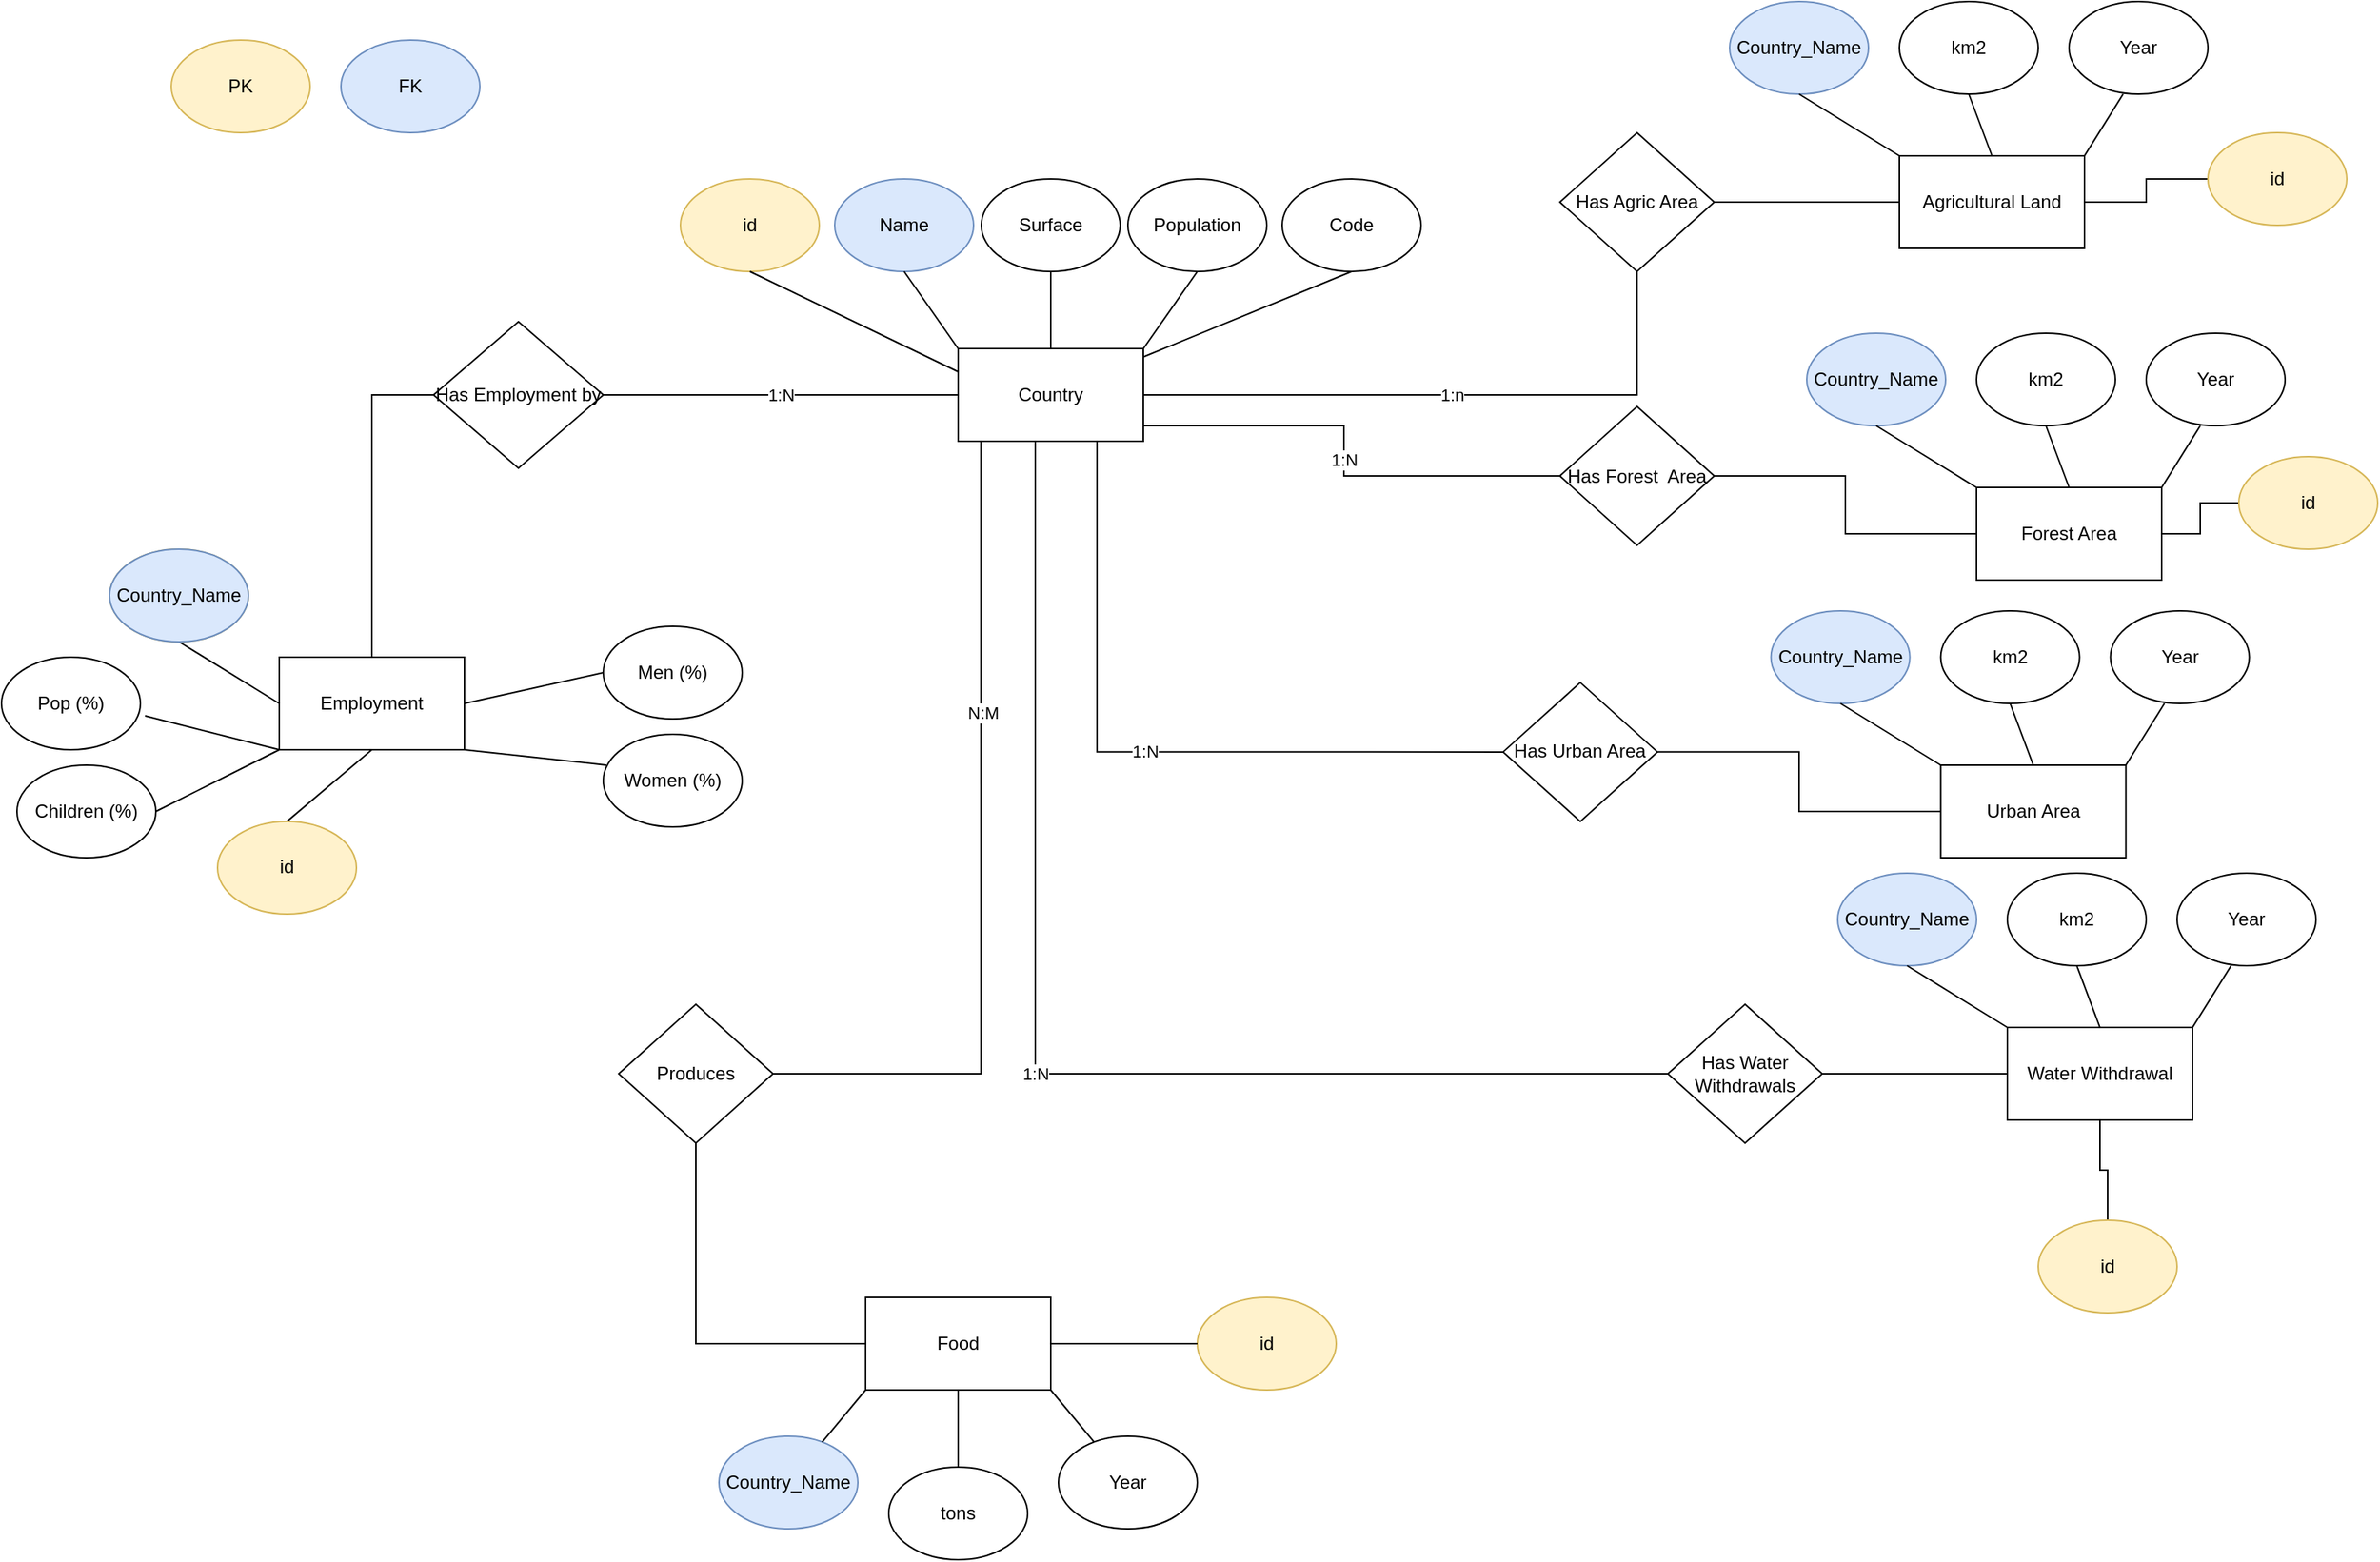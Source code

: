 <mxfile version="15.9.4" type="device"><diagram id="LFOssBf-Iqy-pYztze1p" name="Page-1"><mxGraphModel dx="2355" dy="1455" grid="1" gridSize="10" guides="1" tooltips="1" connect="1" arrows="1" fold="1" page="1" pageScale="1" pageWidth="1654" pageHeight="1169" math="0" shadow="0"><root><mxCell id="0"/><mxCell id="1" parent="0"/><mxCell id="KLTarPtfbYYSUBeI-vb6-21" value="1:n" style="edgeStyle=orthogonalEdgeStyle;rounded=0;orthogonalLoop=1;jettySize=auto;html=1;endArrow=none;endFill=0;" parent="1" source="KLTarPtfbYYSUBeI-vb6-1" target="KLTarPtfbYYSUBeI-vb6-19" edge="1"><mxGeometry relative="1" as="geometry"/></mxCell><mxCell id="KLTarPtfbYYSUBeI-vb6-38" value="1:N" style="edgeStyle=orthogonalEdgeStyle;rounded=0;orthogonalLoop=1;jettySize=auto;html=1;endArrow=none;endFill=0;" parent="1" source="KLTarPtfbYYSUBeI-vb6-1" target="KLTarPtfbYYSUBeI-vb6-37" edge="1"><mxGeometry relative="1" as="geometry"/></mxCell><mxCell id="KLTarPtfbYYSUBeI-vb6-92" value="1:N" style="edgeStyle=orthogonalEdgeStyle;rounded=0;orthogonalLoop=1;jettySize=auto;html=1;endArrow=none;endFill=0;" parent="1" source="KLTarPtfbYYSUBeI-vb6-1" target="KLTarPtfbYYSUBeI-vb6-63" edge="1"><mxGeometry relative="1" as="geometry"><Array as="points"><mxPoint x="900" y="295"/></Array></mxGeometry></mxCell><mxCell id="KLTarPtfbYYSUBeI-vb6-94" value="1:N" style="edgeStyle=orthogonalEdgeStyle;rounded=0;orthogonalLoop=1;jettySize=auto;html=1;entryX=0;entryY=0.5;entryDx=0;entryDy=0;exitX=0.75;exitY=1;exitDx=0;exitDy=0;endArrow=none;endFill=0;" parent="1" source="KLTarPtfbYYSUBeI-vb6-1" target="KLTarPtfbYYSUBeI-vb6-73" edge="1"><mxGeometry relative="1" as="geometry"/></mxCell><mxCell id="KLTarPtfbYYSUBeI-vb6-95" value="1:N" style="edgeStyle=orthogonalEdgeStyle;rounded=0;orthogonalLoop=1;jettySize=auto;html=1;entryX=0;entryY=0.5;entryDx=0;entryDy=0;endArrow=none;endFill=0;" parent="1" source="KLTarPtfbYYSUBeI-vb6-1" target="KLTarPtfbYYSUBeI-vb6-83" edge="1"><mxGeometry relative="1" as="geometry"><Array as="points"><mxPoint x="700" y="715"/></Array></mxGeometry></mxCell><mxCell id="KLTarPtfbYYSUBeI-vb6-1" value="Country" style="rounded=0;whiteSpace=wrap;html=1;" parent="1" vertex="1"><mxGeometry x="650" y="245" width="120" height="60" as="geometry"/></mxCell><mxCell id="KLTarPtfbYYSUBeI-vb6-2" value="Name" style="ellipse;whiteSpace=wrap;html=1;fillColor=#dae8fc;strokeColor=#6c8ebf;" parent="1" vertex="1"><mxGeometry x="570" y="135" width="90" height="60" as="geometry"/></mxCell><mxCell id="KLTarPtfbYYSUBeI-vb6-5" value="" style="endArrow=none;html=1;rounded=0;entryX=0;entryY=0;entryDx=0;entryDy=0;exitX=0.5;exitY=1;exitDx=0;exitDy=0;" parent="1" source="KLTarPtfbYYSUBeI-vb6-2" target="KLTarPtfbYYSUBeI-vb6-1" edge="1"><mxGeometry width="50" height="50" relative="1" as="geometry"><mxPoint x="580" y="175" as="sourcePoint"/><mxPoint x="830" y="235" as="targetPoint"/></mxGeometry></mxCell><mxCell id="KLTarPtfbYYSUBeI-vb6-6" value="PK" style="ellipse;whiteSpace=wrap;html=1;fillColor=#fff2cc;strokeColor=#d6b656;" parent="1" vertex="1"><mxGeometry x="140" y="45" width="90" height="60" as="geometry"/></mxCell><mxCell id="KLTarPtfbYYSUBeI-vb6-7" value="FK" style="ellipse;whiteSpace=wrap;html=1;fillColor=#dae8fc;strokeColor=#6c8ebf;" parent="1" vertex="1"><mxGeometry x="250" y="45" width="90" height="60" as="geometry"/></mxCell><mxCell id="KLTarPtfbYYSUBeI-vb6-9" value="Surface" style="ellipse;whiteSpace=wrap;html=1;" parent="1" vertex="1"><mxGeometry x="665" y="135" width="90" height="60" as="geometry"/></mxCell><mxCell id="KLTarPtfbYYSUBeI-vb6-10" value="" style="endArrow=none;html=1;rounded=0;exitX=0.5;exitY=1;exitDx=0;exitDy=0;entryX=0.5;entryY=0;entryDx=0;entryDy=0;" parent="1" source="KLTarPtfbYYSUBeI-vb6-9" target="KLTarPtfbYYSUBeI-vb6-1" edge="1"><mxGeometry width="50" height="50" relative="1" as="geometry"><mxPoint x="900" y="255" as="sourcePoint"/><mxPoint x="660" y="215" as="targetPoint"/></mxGeometry></mxCell><mxCell id="KLTarPtfbYYSUBeI-vb6-15" value="Population" style="ellipse;whiteSpace=wrap;html=1;" parent="1" vertex="1"><mxGeometry x="760" y="135" width="90" height="60" as="geometry"/></mxCell><mxCell id="KLTarPtfbYYSUBeI-vb6-16" value="" style="endArrow=none;html=1;rounded=0;exitX=0.5;exitY=1;exitDx=0;exitDy=0;entryX=1;entryY=0;entryDx=0;entryDy=0;" parent="1" source="KLTarPtfbYYSUBeI-vb6-15" target="KLTarPtfbYYSUBeI-vb6-1" edge="1"><mxGeometry width="50" height="50" relative="1" as="geometry"><mxPoint x="1050" y="255" as="sourcePoint"/><mxPoint x="860" y="245" as="targetPoint"/></mxGeometry></mxCell><mxCell id="KLTarPtfbYYSUBeI-vb6-29" style="edgeStyle=orthogonalEdgeStyle;rounded=0;orthogonalLoop=1;jettySize=auto;html=1;endArrow=none;endFill=0;" parent="1" source="KLTarPtfbYYSUBeI-vb6-19" target="KLTarPtfbYYSUBeI-vb6-26" edge="1"><mxGeometry relative="1" as="geometry"/></mxCell><mxCell id="KLTarPtfbYYSUBeI-vb6-19" value="Has Agric Area" style="rhombus;whiteSpace=wrap;html=1;" parent="1" vertex="1"><mxGeometry x="1040" y="105" width="100" height="90" as="geometry"/></mxCell><mxCell id="KLTarPtfbYYSUBeI-vb6-22" value="id" style="ellipse;whiteSpace=wrap;html=1;fillColor=#fff2cc;strokeColor=#d6b656;" parent="1" vertex="1"><mxGeometry x="470" y="135" width="90" height="60" as="geometry"/></mxCell><mxCell id="KLTarPtfbYYSUBeI-vb6-23" value="" style="endArrow=none;html=1;rounded=0;exitX=0.5;exitY=1;exitDx=0;exitDy=0;entryX=0;entryY=0.25;entryDx=0;entryDy=0;" parent="1" source="KLTarPtfbYYSUBeI-vb6-22" target="KLTarPtfbYYSUBeI-vb6-1" edge="1"><mxGeometry width="50" height="50" relative="1" as="geometry"><mxPoint x="760" y="255" as="sourcePoint"/><mxPoint x="480" y="245" as="targetPoint"/></mxGeometry></mxCell><mxCell id="KLTarPtfbYYSUBeI-vb6-24" value="Code" style="ellipse;whiteSpace=wrap;html=1;" parent="1" vertex="1"><mxGeometry x="860" y="135" width="90" height="60" as="geometry"/></mxCell><mxCell id="KLTarPtfbYYSUBeI-vb6-25" value="" style="endArrow=none;html=1;rounded=0;exitX=0.5;exitY=1;exitDx=0;exitDy=0;" parent="1" source="KLTarPtfbYYSUBeI-vb6-24" target="KLTarPtfbYYSUBeI-vb6-1" edge="1"><mxGeometry width="50" height="50" relative="1" as="geometry"><mxPoint x="1150" y="255" as="sourcePoint"/><mxPoint x="870" y="245" as="targetPoint"/></mxGeometry></mxCell><mxCell id="-rOPIiMUw2tBlmbZHk7M-11" value="" style="edgeStyle=orthogonalEdgeStyle;rounded=0;orthogonalLoop=1;jettySize=auto;html=1;endArrow=none;endFill=0;" edge="1" parent="1" source="KLTarPtfbYYSUBeI-vb6-26" target="-rOPIiMUw2tBlmbZHk7M-3"><mxGeometry relative="1" as="geometry"/></mxCell><mxCell id="KLTarPtfbYYSUBeI-vb6-26" value="Agricultural Land" style="rounded=0;whiteSpace=wrap;html=1;" parent="1" vertex="1"><mxGeometry x="1260" y="120" width="120" height="60" as="geometry"/></mxCell><mxCell id="KLTarPtfbYYSUBeI-vb6-30" value="Country_Name" style="ellipse;whiteSpace=wrap;html=1;fillColor=#dae8fc;strokeColor=#6c8ebf;" parent="1" vertex="1"><mxGeometry x="1150" y="20" width="90" height="60" as="geometry"/></mxCell><mxCell id="KLTarPtfbYYSUBeI-vb6-31" value="" style="endArrow=none;html=1;rounded=0;exitX=0.5;exitY=1;exitDx=0;exitDy=0;entryX=0;entryY=0;entryDx=0;entryDy=0;" parent="1" source="KLTarPtfbYYSUBeI-vb6-30" target="KLTarPtfbYYSUBeI-vb6-26" edge="1"><mxGeometry width="50" height="50" relative="1" as="geometry"><mxPoint x="1490" y="115" as="sourcePoint"/><mxPoint x="1380" y="120" as="targetPoint"/></mxGeometry></mxCell><mxCell id="KLTarPtfbYYSUBeI-vb6-32" value="Year" style="ellipse;whiteSpace=wrap;html=1;" parent="1" vertex="1"><mxGeometry x="1370" y="20" width="90" height="60" as="geometry"/></mxCell><mxCell id="KLTarPtfbYYSUBeI-vb6-33" value="" style="endArrow=none;html=1;rounded=0;exitX=0.5;exitY=1;exitDx=0;exitDy=0;entryX=1;entryY=0;entryDx=0;entryDy=0;" parent="1" target="KLTarPtfbYYSUBeI-vb6-26" edge="1"><mxGeometry width="50" height="50" relative="1" as="geometry"><mxPoint x="1405" y="80" as="sourcePoint"/><mxPoint x="1410" y="120" as="targetPoint"/></mxGeometry></mxCell><mxCell id="KLTarPtfbYYSUBeI-vb6-34" value="km2" style="ellipse;whiteSpace=wrap;html=1;" parent="1" vertex="1"><mxGeometry x="1260" y="20" width="90" height="60" as="geometry"/></mxCell><mxCell id="KLTarPtfbYYSUBeI-vb6-35" value="" style="endArrow=none;html=1;rounded=0;exitX=0.5;exitY=1;exitDx=0;exitDy=0;entryX=0.5;entryY=0;entryDx=0;entryDy=0;" parent="1" source="KLTarPtfbYYSUBeI-vb6-34" target="KLTarPtfbYYSUBeI-vb6-26" edge="1"><mxGeometry width="50" height="50" relative="1" as="geometry"><mxPoint x="1590" y="105" as="sourcePoint"/><mxPoint x="1360" y="110" as="targetPoint"/></mxGeometry></mxCell><mxCell id="KLTarPtfbYYSUBeI-vb6-44" value="" style="edgeStyle=orthogonalEdgeStyle;rounded=0;orthogonalLoop=1;jettySize=auto;html=1;exitX=0;exitY=0.5;exitDx=0;exitDy=0;strokeColor=default;endArrow=none;endFill=0;" parent="1" source="KLTarPtfbYYSUBeI-vb6-37" target="KLTarPtfbYYSUBeI-vb6-40" edge="1"><mxGeometry relative="1" as="geometry"><mxPoint x="270" y="400" as="sourcePoint"/><Array as="points"><mxPoint x="270" y="275"/></Array></mxGeometry></mxCell><mxCell id="KLTarPtfbYYSUBeI-vb6-37" value="Has Employment by" style="rhombus;whiteSpace=wrap;html=1;" parent="1" vertex="1"><mxGeometry x="310" y="227.5" width="110" height="95" as="geometry"/></mxCell><mxCell id="KLTarPtfbYYSUBeI-vb6-40" value="Employment" style="rounded=0;whiteSpace=wrap;html=1;" parent="1" vertex="1"><mxGeometry x="210" y="445" width="120" height="60" as="geometry"/></mxCell><mxCell id="KLTarPtfbYYSUBeI-vb6-41" value="Name" style="ellipse;whiteSpace=wrap;html=1;fillColor=#fff2cc;strokeColor=#d6b656;" parent="1" vertex="1"><mxGeometry x="100" y="375" width="90" height="60" as="geometry"/></mxCell><mxCell id="KLTarPtfbYYSUBeI-vb6-42" value="" style="endArrow=none;html=1;rounded=0;exitX=0.5;exitY=1;exitDx=0;exitDy=0;entryX=0;entryY=0.5;entryDx=0;entryDy=0;" parent="1" source="KLTarPtfbYYSUBeI-vb6-41" target="KLTarPtfbYYSUBeI-vb6-40" edge="1"><mxGeometry width="50" height="50" relative="1" as="geometry"><mxPoint x="265" y="590" as="sourcePoint"/><mxPoint x="75" y="580" as="targetPoint"/></mxGeometry></mxCell><mxCell id="KLTarPtfbYYSUBeI-vb6-45" value="Country_Name" style="ellipse;whiteSpace=wrap;html=1;fillColor=#dae8fc;strokeColor=#6c8ebf;" parent="1" vertex="1"><mxGeometry x="100" y="375" width="90" height="60" as="geometry"/></mxCell><mxCell id="KLTarPtfbYYSUBeI-vb6-48" value="" style="endArrow=none;html=1;rounded=0;exitX=1.033;exitY=0.633;exitDx=0;exitDy=0;entryX=0;entryY=1;entryDx=0;entryDy=0;exitPerimeter=0;" parent="1" source="KLTarPtfbYYSUBeI-vb6-49" target="KLTarPtfbYYSUBeI-vb6-40" edge="1"><mxGeometry width="50" height="50" relative="1" as="geometry"><mxPoint x="105" y="525" as="sourcePoint"/><mxPoint x="170" y="565" as="targetPoint"/></mxGeometry></mxCell><mxCell id="KLTarPtfbYYSUBeI-vb6-49" value="Pop (%)" style="ellipse;whiteSpace=wrap;html=1;" parent="1" vertex="1"><mxGeometry x="30" y="445" width="90" height="60" as="geometry"/></mxCell><mxCell id="KLTarPtfbYYSUBeI-vb6-52" value="" style="endArrow=none;html=1;rounded=0;exitX=1;exitY=0.5;exitDx=0;exitDy=0;" parent="1" source="KLTarPtfbYYSUBeI-vb6-53" edge="1"><mxGeometry width="50" height="50" relative="1" as="geometry"><mxPoint x="145" y="605" as="sourcePoint"/><mxPoint x="210" y="505" as="targetPoint"/></mxGeometry></mxCell><mxCell id="KLTarPtfbYYSUBeI-vb6-53" value="Children (%)" style="ellipse;whiteSpace=wrap;html=1;" parent="1" vertex="1"><mxGeometry x="40" y="515" width="90" height="60" as="geometry"/></mxCell><mxCell id="KLTarPtfbYYSUBeI-vb6-55" value="Men (%)" style="ellipse;whiteSpace=wrap;html=1;" parent="1" vertex="1"><mxGeometry x="420" y="425" width="90" height="60" as="geometry"/></mxCell><mxCell id="KLTarPtfbYYSUBeI-vb6-57" value="" style="endArrow=none;html=1;rounded=0;exitX=1;exitY=0.5;exitDx=0;exitDy=0;entryX=0;entryY=0.5;entryDx=0;entryDy=0;" parent="1" source="KLTarPtfbYYSUBeI-vb6-40" target="KLTarPtfbYYSUBeI-vb6-55" edge="1"><mxGeometry width="50" height="50" relative="1" as="geometry"><mxPoint x="340" y="515" as="sourcePoint"/><mxPoint x="390" y="465" as="targetPoint"/></mxGeometry></mxCell><mxCell id="KLTarPtfbYYSUBeI-vb6-58" value="Women (%)" style="ellipse;whiteSpace=wrap;html=1;" parent="1" vertex="1"><mxGeometry x="420" y="495" width="90" height="60" as="geometry"/></mxCell><mxCell id="KLTarPtfbYYSUBeI-vb6-59" value="" style="endArrow=none;html=1;rounded=0;exitX=1;exitY=1;exitDx=0;exitDy=0;entryX=0.022;entryY=0.333;entryDx=0;entryDy=0;entryPerimeter=0;" parent="1" source="KLTarPtfbYYSUBeI-vb6-40" target="KLTarPtfbYYSUBeI-vb6-58" edge="1"><mxGeometry width="50" height="50" relative="1" as="geometry"><mxPoint x="340" y="545" as="sourcePoint"/><mxPoint x="400" y="535" as="targetPoint"/></mxGeometry></mxCell><mxCell id="KLTarPtfbYYSUBeI-vb6-62" style="edgeStyle=orthogonalEdgeStyle;rounded=0;orthogonalLoop=1;jettySize=auto;html=1;endArrow=none;endFill=0;" parent="1" source="KLTarPtfbYYSUBeI-vb6-63" target="KLTarPtfbYYSUBeI-vb6-64" edge="1"><mxGeometry relative="1" as="geometry"/></mxCell><mxCell id="KLTarPtfbYYSUBeI-vb6-63" value="Has Forest&amp;nbsp; Area" style="rhombus;whiteSpace=wrap;html=1;" parent="1" vertex="1"><mxGeometry x="1040" y="282.5" width="100" height="90" as="geometry"/></mxCell><mxCell id="-rOPIiMUw2tBlmbZHk7M-10" value="" style="edgeStyle=orthogonalEdgeStyle;rounded=0;orthogonalLoop=1;jettySize=auto;html=1;endArrow=none;endFill=0;" edge="1" parent="1" source="KLTarPtfbYYSUBeI-vb6-64" target="-rOPIiMUw2tBlmbZHk7M-4"><mxGeometry relative="1" as="geometry"/></mxCell><mxCell id="KLTarPtfbYYSUBeI-vb6-64" value="Forest Area" style="rounded=0;whiteSpace=wrap;html=1;" parent="1" vertex="1"><mxGeometry x="1310" y="335" width="120" height="60" as="geometry"/></mxCell><mxCell id="KLTarPtfbYYSUBeI-vb6-65" value="Country_Name" style="ellipse;whiteSpace=wrap;html=1;fillColor=#dae8fc;strokeColor=#6c8ebf;" parent="1" vertex="1"><mxGeometry x="1200" y="235" width="90" height="60" as="geometry"/></mxCell><mxCell id="KLTarPtfbYYSUBeI-vb6-66" value="" style="endArrow=none;html=1;rounded=0;exitX=0.5;exitY=1;exitDx=0;exitDy=0;entryX=0;entryY=0;entryDx=0;entryDy=0;" parent="1" source="KLTarPtfbYYSUBeI-vb6-65" target="KLTarPtfbYYSUBeI-vb6-64" edge="1"><mxGeometry width="50" height="50" relative="1" as="geometry"><mxPoint x="1540" y="330" as="sourcePoint"/><mxPoint x="1430" y="335" as="targetPoint"/></mxGeometry></mxCell><mxCell id="KLTarPtfbYYSUBeI-vb6-67" value="Year" style="ellipse;whiteSpace=wrap;html=1;" parent="1" vertex="1"><mxGeometry x="1420" y="235" width="90" height="60" as="geometry"/></mxCell><mxCell id="KLTarPtfbYYSUBeI-vb6-68" value="" style="endArrow=none;html=1;rounded=0;exitX=0.5;exitY=1;exitDx=0;exitDy=0;entryX=1;entryY=0;entryDx=0;entryDy=0;" parent="1" target="KLTarPtfbYYSUBeI-vb6-64" edge="1"><mxGeometry width="50" height="50" relative="1" as="geometry"><mxPoint x="1455" y="295" as="sourcePoint"/><mxPoint x="1460" y="335" as="targetPoint"/></mxGeometry></mxCell><mxCell id="KLTarPtfbYYSUBeI-vb6-69" value="km2" style="ellipse;whiteSpace=wrap;html=1;" parent="1" vertex="1"><mxGeometry x="1310" y="235" width="90" height="60" as="geometry"/></mxCell><mxCell id="KLTarPtfbYYSUBeI-vb6-70" value="" style="endArrow=none;html=1;rounded=0;exitX=0.5;exitY=1;exitDx=0;exitDy=0;entryX=0.5;entryY=0;entryDx=0;entryDy=0;" parent="1" source="KLTarPtfbYYSUBeI-vb6-69" target="KLTarPtfbYYSUBeI-vb6-64" edge="1"><mxGeometry width="50" height="50" relative="1" as="geometry"><mxPoint x="1640" y="320" as="sourcePoint"/><mxPoint x="1410" y="325" as="targetPoint"/></mxGeometry></mxCell><mxCell id="KLTarPtfbYYSUBeI-vb6-72" style="edgeStyle=orthogonalEdgeStyle;rounded=0;orthogonalLoop=1;jettySize=auto;html=1;endArrow=none;endFill=0;" parent="1" source="KLTarPtfbYYSUBeI-vb6-73" target="KLTarPtfbYYSUBeI-vb6-74" edge="1"><mxGeometry relative="1" as="geometry"/></mxCell><mxCell id="KLTarPtfbYYSUBeI-vb6-73" value="Has Urban Area" style="rhombus;whiteSpace=wrap;html=1;" parent="1" vertex="1"><mxGeometry x="1003.2" y="461.44" width="100" height="90" as="geometry"/></mxCell><mxCell id="KLTarPtfbYYSUBeI-vb6-74" value="Urban Area" style="rounded=0;whiteSpace=wrap;html=1;" parent="1" vertex="1"><mxGeometry x="1286.8" y="515" width="120" height="60" as="geometry"/></mxCell><mxCell id="KLTarPtfbYYSUBeI-vb6-75" value="Country_Name" style="ellipse;whiteSpace=wrap;html=1;fillColor=#dae8fc;strokeColor=#6c8ebf;" parent="1" vertex="1"><mxGeometry x="1176.8" y="415" width="90" height="60" as="geometry"/></mxCell><mxCell id="KLTarPtfbYYSUBeI-vb6-76" value="" style="endArrow=none;html=1;rounded=0;exitX=0.5;exitY=1;exitDx=0;exitDy=0;entryX=0;entryY=0;entryDx=0;entryDy=0;" parent="1" source="KLTarPtfbYYSUBeI-vb6-75" target="KLTarPtfbYYSUBeI-vb6-74" edge="1"><mxGeometry width="50" height="50" relative="1" as="geometry"><mxPoint x="1516.8" y="510" as="sourcePoint"/><mxPoint x="1406.8" y="515" as="targetPoint"/></mxGeometry></mxCell><mxCell id="KLTarPtfbYYSUBeI-vb6-77" value="Year" style="ellipse;whiteSpace=wrap;html=1;" parent="1" vertex="1"><mxGeometry x="1396.8" y="415" width="90" height="60" as="geometry"/></mxCell><mxCell id="KLTarPtfbYYSUBeI-vb6-78" value="" style="endArrow=none;html=1;rounded=0;exitX=0.5;exitY=1;exitDx=0;exitDy=0;entryX=1;entryY=0;entryDx=0;entryDy=0;" parent="1" target="KLTarPtfbYYSUBeI-vb6-74" edge="1"><mxGeometry width="50" height="50" relative="1" as="geometry"><mxPoint x="1431.8" y="475" as="sourcePoint"/><mxPoint x="1436.8" y="515" as="targetPoint"/></mxGeometry></mxCell><mxCell id="KLTarPtfbYYSUBeI-vb6-79" value="km2" style="ellipse;whiteSpace=wrap;html=1;" parent="1" vertex="1"><mxGeometry x="1286.8" y="415" width="90" height="60" as="geometry"/></mxCell><mxCell id="KLTarPtfbYYSUBeI-vb6-80" value="" style="endArrow=none;html=1;rounded=0;exitX=0.5;exitY=1;exitDx=0;exitDy=0;entryX=0.5;entryY=0;entryDx=0;entryDy=0;" parent="1" source="KLTarPtfbYYSUBeI-vb6-79" target="KLTarPtfbYYSUBeI-vb6-74" edge="1"><mxGeometry width="50" height="50" relative="1" as="geometry"><mxPoint x="1616.8" y="500" as="sourcePoint"/><mxPoint x="1386.8" y="505" as="targetPoint"/></mxGeometry></mxCell><mxCell id="KLTarPtfbYYSUBeI-vb6-82" style="edgeStyle=orthogonalEdgeStyle;rounded=0;orthogonalLoop=1;jettySize=auto;html=1;endArrow=none;endFill=0;" parent="1" source="KLTarPtfbYYSUBeI-vb6-83" target="KLTarPtfbYYSUBeI-vb6-84" edge="1"><mxGeometry relative="1" as="geometry"/></mxCell><mxCell id="KLTarPtfbYYSUBeI-vb6-83" value="Has Water Withdrawals" style="rhombus;whiteSpace=wrap;html=1;" parent="1" vertex="1"><mxGeometry x="1110" y="670" width="100" height="90" as="geometry"/></mxCell><mxCell id="-rOPIiMUw2tBlmbZHk7M-9" value="" style="edgeStyle=orthogonalEdgeStyle;rounded=0;orthogonalLoop=1;jettySize=auto;html=1;endArrow=none;endFill=0;" edge="1" parent="1" source="KLTarPtfbYYSUBeI-vb6-84" target="-rOPIiMUw2tBlmbZHk7M-5"><mxGeometry relative="1" as="geometry"/></mxCell><mxCell id="KLTarPtfbYYSUBeI-vb6-84" value="Water Withdrawal" style="rounded=0;whiteSpace=wrap;html=1;" parent="1" vertex="1"><mxGeometry x="1330" y="685" width="120" height="60" as="geometry"/></mxCell><mxCell id="KLTarPtfbYYSUBeI-vb6-85" value="Country_Name" style="ellipse;whiteSpace=wrap;html=1;fillColor=#dae8fc;strokeColor=#6c8ebf;" parent="1" vertex="1"><mxGeometry x="1220" y="585" width="90" height="60" as="geometry"/></mxCell><mxCell id="KLTarPtfbYYSUBeI-vb6-86" value="" style="endArrow=none;html=1;rounded=0;exitX=0.5;exitY=1;exitDx=0;exitDy=0;entryX=0;entryY=0;entryDx=0;entryDy=0;" parent="1" source="KLTarPtfbYYSUBeI-vb6-85" target="KLTarPtfbYYSUBeI-vb6-84" edge="1"><mxGeometry width="50" height="50" relative="1" as="geometry"><mxPoint x="1560" y="680" as="sourcePoint"/><mxPoint x="1450" y="685" as="targetPoint"/></mxGeometry></mxCell><mxCell id="KLTarPtfbYYSUBeI-vb6-87" value="Year" style="ellipse;whiteSpace=wrap;html=1;" parent="1" vertex="1"><mxGeometry x="1440" y="585" width="90" height="60" as="geometry"/></mxCell><mxCell id="KLTarPtfbYYSUBeI-vb6-88" value="" style="endArrow=none;html=1;rounded=0;exitX=0.5;exitY=1;exitDx=0;exitDy=0;entryX=1;entryY=0;entryDx=0;entryDy=0;" parent="1" target="KLTarPtfbYYSUBeI-vb6-84" edge="1"><mxGeometry width="50" height="50" relative="1" as="geometry"><mxPoint x="1475" y="645" as="sourcePoint"/><mxPoint x="1480" y="685" as="targetPoint"/></mxGeometry></mxCell><mxCell id="KLTarPtfbYYSUBeI-vb6-89" value="km2" style="ellipse;whiteSpace=wrap;html=1;" parent="1" vertex="1"><mxGeometry x="1330" y="585" width="90" height="60" as="geometry"/></mxCell><mxCell id="KLTarPtfbYYSUBeI-vb6-90" value="" style="endArrow=none;html=1;rounded=0;exitX=0.5;exitY=1;exitDx=0;exitDy=0;entryX=0.5;entryY=0;entryDx=0;entryDy=0;" parent="1" source="KLTarPtfbYYSUBeI-vb6-89" target="KLTarPtfbYYSUBeI-vb6-84" edge="1"><mxGeometry width="50" height="50" relative="1" as="geometry"><mxPoint x="1660" y="670" as="sourcePoint"/><mxPoint x="1430" y="675" as="targetPoint"/></mxGeometry></mxCell><mxCell id="PlWbLRf0ExS79EtmI4Mx-6" style="edgeStyle=orthogonalEdgeStyle;rounded=0;orthogonalLoop=1;jettySize=auto;html=1;entryX=0.123;entryY=0.993;entryDx=0;entryDy=0;entryPerimeter=0;endArrow=none;endFill=0;" parent="1" source="PlWbLRf0ExS79EtmI4Mx-1" target="KLTarPtfbYYSUBeI-vb6-1" edge="1"><mxGeometry relative="1" as="geometry"/></mxCell><mxCell id="PlWbLRf0ExS79EtmI4Mx-7" value="N:M" style="edgeLabel;html=1;align=center;verticalAlign=middle;resizable=0;points=[];" parent="PlWbLRf0ExS79EtmI4Mx-6" vertex="1" connectable="0"><mxGeometry x="0.353" y="-1" relative="1" as="geometry"><mxPoint as="offset"/></mxGeometry></mxCell><mxCell id="PlWbLRf0ExS79EtmI4Mx-1" value="Produces" style="rhombus;whiteSpace=wrap;html=1;" parent="1" vertex="1"><mxGeometry x="430.0" y="670" width="100" height="90" as="geometry"/></mxCell><mxCell id="PlWbLRf0ExS79EtmI4Mx-10" value="" style="edgeStyle=orthogonalEdgeStyle;rounded=0;orthogonalLoop=1;jettySize=auto;html=1;endArrow=none;endFill=0;" parent="1" source="PlWbLRf0ExS79EtmI4Mx-2" target="PlWbLRf0ExS79EtmI4Mx-1" edge="1"><mxGeometry relative="1" as="geometry"/></mxCell><mxCell id="PlWbLRf0ExS79EtmI4Mx-2" value="Food" style="rounded=0;whiteSpace=wrap;html=1;" parent="1" vertex="1"><mxGeometry x="590" y="860" width="120" height="60" as="geometry"/></mxCell><mxCell id="PlWbLRf0ExS79EtmI4Mx-3" value="Country_Name" style="ellipse;whiteSpace=wrap;html=1;fillColor=#dae8fc;strokeColor=#6c8ebf;" parent="1" vertex="1"><mxGeometry x="495.0" y="950" width="90" height="60" as="geometry"/></mxCell><mxCell id="PlWbLRf0ExS79EtmI4Mx-4" value="Year" style="ellipse;whiteSpace=wrap;html=1;" parent="1" vertex="1"><mxGeometry x="715" y="950" width="90" height="60" as="geometry"/></mxCell><mxCell id="PlWbLRf0ExS79EtmI4Mx-5" value="tons" style="ellipse;whiteSpace=wrap;html=1;" parent="1" vertex="1"><mxGeometry x="605" y="970" width="90" height="60" as="geometry"/></mxCell><mxCell id="PlWbLRf0ExS79EtmI4Mx-11" value="" style="endArrow=none;html=1;rounded=0;entryX=0;entryY=1;entryDx=0;entryDy=0;" parent="1" source="PlWbLRf0ExS79EtmI4Mx-3" target="PlWbLRf0ExS79EtmI4Mx-2" edge="1"><mxGeometry width="50" height="50" relative="1" as="geometry"><mxPoint x="830" y="770" as="sourcePoint"/><mxPoint x="880" y="720" as="targetPoint"/></mxGeometry></mxCell><mxCell id="PlWbLRf0ExS79EtmI4Mx-12" value="" style="endArrow=none;html=1;rounded=0;exitX=1;exitY=1;exitDx=0;exitDy=0;" parent="1" source="PlWbLRf0ExS79EtmI4Mx-2" target="PlWbLRf0ExS79EtmI4Mx-4" edge="1"><mxGeometry width="50" height="50" relative="1" as="geometry"><mxPoint x="571.854" y="963.775" as="sourcePoint"/><mxPoint x="600" y="930" as="targetPoint"/></mxGeometry></mxCell><mxCell id="PlWbLRf0ExS79EtmI4Mx-13" value="" style="endArrow=none;html=1;rounded=0;exitX=0.5;exitY=0;exitDx=0;exitDy=0;entryX=0.5;entryY=1;entryDx=0;entryDy=0;" parent="1" source="PlWbLRf0ExS79EtmI4Mx-5" target="PlWbLRf0ExS79EtmI4Mx-2" edge="1"><mxGeometry width="50" height="50" relative="1" as="geometry"><mxPoint x="780" y="870" as="sourcePoint"/><mxPoint x="830" y="820" as="targetPoint"/></mxGeometry></mxCell><mxCell id="-rOPIiMUw2tBlmbZHk7M-1" value="" style="endArrow=none;html=1;rounded=0;entryX=0.5;entryY=1;entryDx=0;entryDy=0;exitX=0.5;exitY=0;exitDx=0;exitDy=0;" edge="1" parent="1" source="-rOPIiMUw2tBlmbZHk7M-2" target="KLTarPtfbYYSUBeI-vb6-40"><mxGeometry width="50" height="50" relative="1" as="geometry"><mxPoint x="215" y="611.44" as="sourcePoint"/><mxPoint x="280" y="651.44" as="targetPoint"/></mxGeometry></mxCell><mxCell id="-rOPIiMUw2tBlmbZHk7M-2" value="id" style="ellipse;whiteSpace=wrap;html=1;fillColor=#fff2cc;strokeColor=#d6b656;" vertex="1" parent="1"><mxGeometry x="170" y="551.44" width="90" height="60" as="geometry"/></mxCell><mxCell id="-rOPIiMUw2tBlmbZHk7M-3" value="id" style="ellipse;whiteSpace=wrap;html=1;fillColor=#fff2cc;strokeColor=#d6b656;" vertex="1" parent="1"><mxGeometry x="1460" y="105.0" width="90" height="60" as="geometry"/></mxCell><mxCell id="-rOPIiMUw2tBlmbZHk7M-4" value="id" style="ellipse;whiteSpace=wrap;html=1;fillColor=#fff2cc;strokeColor=#d6b656;" vertex="1" parent="1"><mxGeometry x="1480" y="315.0" width="90" height="60" as="geometry"/></mxCell><mxCell id="-rOPIiMUw2tBlmbZHk7M-5" value="id" style="ellipse;whiteSpace=wrap;html=1;fillColor=#fff2cc;strokeColor=#d6b656;" vertex="1" parent="1"><mxGeometry x="1350" y="810" width="90" height="60" as="geometry"/></mxCell><mxCell id="-rOPIiMUw2tBlmbZHk7M-6" value="id" style="ellipse;whiteSpace=wrap;html=1;fillColor=#fff2cc;strokeColor=#d6b656;" vertex="1" parent="1"><mxGeometry x="805" y="860" width="90" height="60" as="geometry"/></mxCell><mxCell id="-rOPIiMUw2tBlmbZHk7M-7" value="" style="endArrow=none;html=1;rounded=0;exitX=1;exitY=0.5;exitDx=0;exitDy=0;entryX=0;entryY=0.5;entryDx=0;entryDy=0;" edge="1" parent="1" source="PlWbLRf0ExS79EtmI4Mx-2" target="-rOPIiMUw2tBlmbZHk7M-6"><mxGeometry width="50" height="50" relative="1" as="geometry"><mxPoint x="950" y="620" as="sourcePoint"/><mxPoint x="1000" y="570" as="targetPoint"/></mxGeometry></mxCell></root></mxGraphModel></diagram></mxfile>